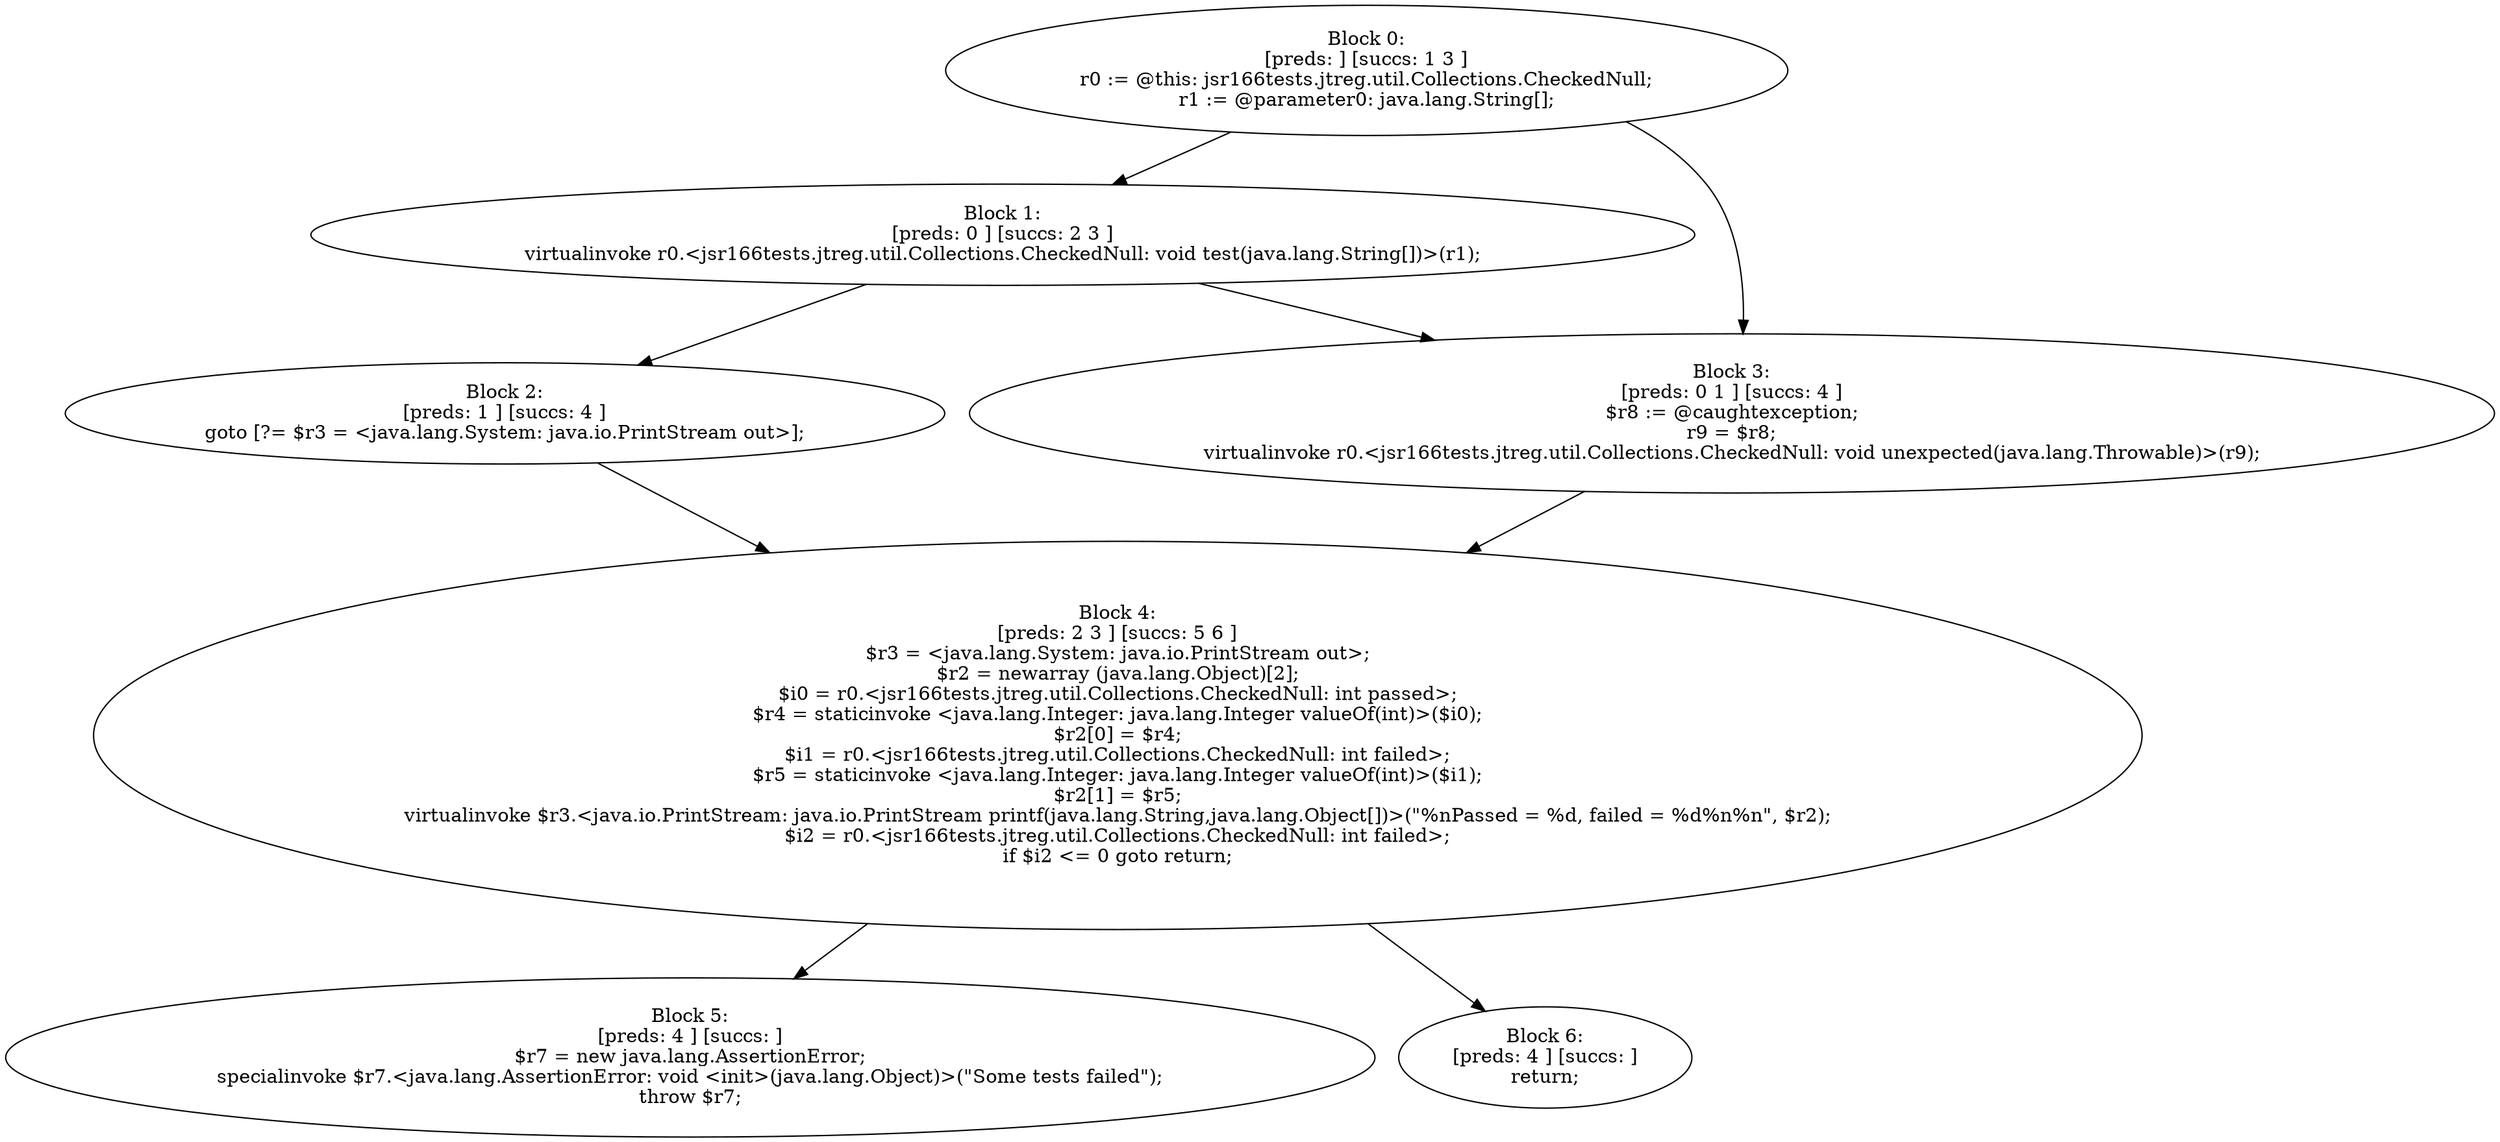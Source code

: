 digraph "unitGraph" {
    "Block 0:
[preds: ] [succs: 1 3 ]
r0 := @this: jsr166tests.jtreg.util.Collections.CheckedNull;
r1 := @parameter0: java.lang.String[];
"
    "Block 1:
[preds: 0 ] [succs: 2 3 ]
virtualinvoke r0.<jsr166tests.jtreg.util.Collections.CheckedNull: void test(java.lang.String[])>(r1);
"
    "Block 2:
[preds: 1 ] [succs: 4 ]
goto [?= $r3 = <java.lang.System: java.io.PrintStream out>];
"
    "Block 3:
[preds: 0 1 ] [succs: 4 ]
$r8 := @caughtexception;
r9 = $r8;
virtualinvoke r0.<jsr166tests.jtreg.util.Collections.CheckedNull: void unexpected(java.lang.Throwable)>(r9);
"
    "Block 4:
[preds: 2 3 ] [succs: 5 6 ]
$r3 = <java.lang.System: java.io.PrintStream out>;
$r2 = newarray (java.lang.Object)[2];
$i0 = r0.<jsr166tests.jtreg.util.Collections.CheckedNull: int passed>;
$r4 = staticinvoke <java.lang.Integer: java.lang.Integer valueOf(int)>($i0);
$r2[0] = $r4;
$i1 = r0.<jsr166tests.jtreg.util.Collections.CheckedNull: int failed>;
$r5 = staticinvoke <java.lang.Integer: java.lang.Integer valueOf(int)>($i1);
$r2[1] = $r5;
virtualinvoke $r3.<java.io.PrintStream: java.io.PrintStream printf(java.lang.String,java.lang.Object[])>(\"%nPassed = %d, failed = %d%n%n\", $r2);
$i2 = r0.<jsr166tests.jtreg.util.Collections.CheckedNull: int failed>;
if $i2 <= 0 goto return;
"
    "Block 5:
[preds: 4 ] [succs: ]
$r7 = new java.lang.AssertionError;
specialinvoke $r7.<java.lang.AssertionError: void <init>(java.lang.Object)>(\"Some tests failed\");
throw $r7;
"
    "Block 6:
[preds: 4 ] [succs: ]
return;
"
    "Block 0:
[preds: ] [succs: 1 3 ]
r0 := @this: jsr166tests.jtreg.util.Collections.CheckedNull;
r1 := @parameter0: java.lang.String[];
"->"Block 1:
[preds: 0 ] [succs: 2 3 ]
virtualinvoke r0.<jsr166tests.jtreg.util.Collections.CheckedNull: void test(java.lang.String[])>(r1);
";
    "Block 0:
[preds: ] [succs: 1 3 ]
r0 := @this: jsr166tests.jtreg.util.Collections.CheckedNull;
r1 := @parameter0: java.lang.String[];
"->"Block 3:
[preds: 0 1 ] [succs: 4 ]
$r8 := @caughtexception;
r9 = $r8;
virtualinvoke r0.<jsr166tests.jtreg.util.Collections.CheckedNull: void unexpected(java.lang.Throwable)>(r9);
";
    "Block 1:
[preds: 0 ] [succs: 2 3 ]
virtualinvoke r0.<jsr166tests.jtreg.util.Collections.CheckedNull: void test(java.lang.String[])>(r1);
"->"Block 2:
[preds: 1 ] [succs: 4 ]
goto [?= $r3 = <java.lang.System: java.io.PrintStream out>];
";
    "Block 1:
[preds: 0 ] [succs: 2 3 ]
virtualinvoke r0.<jsr166tests.jtreg.util.Collections.CheckedNull: void test(java.lang.String[])>(r1);
"->"Block 3:
[preds: 0 1 ] [succs: 4 ]
$r8 := @caughtexception;
r9 = $r8;
virtualinvoke r0.<jsr166tests.jtreg.util.Collections.CheckedNull: void unexpected(java.lang.Throwable)>(r9);
";
    "Block 2:
[preds: 1 ] [succs: 4 ]
goto [?= $r3 = <java.lang.System: java.io.PrintStream out>];
"->"Block 4:
[preds: 2 3 ] [succs: 5 6 ]
$r3 = <java.lang.System: java.io.PrintStream out>;
$r2 = newarray (java.lang.Object)[2];
$i0 = r0.<jsr166tests.jtreg.util.Collections.CheckedNull: int passed>;
$r4 = staticinvoke <java.lang.Integer: java.lang.Integer valueOf(int)>($i0);
$r2[0] = $r4;
$i1 = r0.<jsr166tests.jtreg.util.Collections.CheckedNull: int failed>;
$r5 = staticinvoke <java.lang.Integer: java.lang.Integer valueOf(int)>($i1);
$r2[1] = $r5;
virtualinvoke $r3.<java.io.PrintStream: java.io.PrintStream printf(java.lang.String,java.lang.Object[])>(\"%nPassed = %d, failed = %d%n%n\", $r2);
$i2 = r0.<jsr166tests.jtreg.util.Collections.CheckedNull: int failed>;
if $i2 <= 0 goto return;
";
    "Block 3:
[preds: 0 1 ] [succs: 4 ]
$r8 := @caughtexception;
r9 = $r8;
virtualinvoke r0.<jsr166tests.jtreg.util.Collections.CheckedNull: void unexpected(java.lang.Throwable)>(r9);
"->"Block 4:
[preds: 2 3 ] [succs: 5 6 ]
$r3 = <java.lang.System: java.io.PrintStream out>;
$r2 = newarray (java.lang.Object)[2];
$i0 = r0.<jsr166tests.jtreg.util.Collections.CheckedNull: int passed>;
$r4 = staticinvoke <java.lang.Integer: java.lang.Integer valueOf(int)>($i0);
$r2[0] = $r4;
$i1 = r0.<jsr166tests.jtreg.util.Collections.CheckedNull: int failed>;
$r5 = staticinvoke <java.lang.Integer: java.lang.Integer valueOf(int)>($i1);
$r2[1] = $r5;
virtualinvoke $r3.<java.io.PrintStream: java.io.PrintStream printf(java.lang.String,java.lang.Object[])>(\"%nPassed = %d, failed = %d%n%n\", $r2);
$i2 = r0.<jsr166tests.jtreg.util.Collections.CheckedNull: int failed>;
if $i2 <= 0 goto return;
";
    "Block 4:
[preds: 2 3 ] [succs: 5 6 ]
$r3 = <java.lang.System: java.io.PrintStream out>;
$r2 = newarray (java.lang.Object)[2];
$i0 = r0.<jsr166tests.jtreg.util.Collections.CheckedNull: int passed>;
$r4 = staticinvoke <java.lang.Integer: java.lang.Integer valueOf(int)>($i0);
$r2[0] = $r4;
$i1 = r0.<jsr166tests.jtreg.util.Collections.CheckedNull: int failed>;
$r5 = staticinvoke <java.lang.Integer: java.lang.Integer valueOf(int)>($i1);
$r2[1] = $r5;
virtualinvoke $r3.<java.io.PrintStream: java.io.PrintStream printf(java.lang.String,java.lang.Object[])>(\"%nPassed = %d, failed = %d%n%n\", $r2);
$i2 = r0.<jsr166tests.jtreg.util.Collections.CheckedNull: int failed>;
if $i2 <= 0 goto return;
"->"Block 5:
[preds: 4 ] [succs: ]
$r7 = new java.lang.AssertionError;
specialinvoke $r7.<java.lang.AssertionError: void <init>(java.lang.Object)>(\"Some tests failed\");
throw $r7;
";
    "Block 4:
[preds: 2 3 ] [succs: 5 6 ]
$r3 = <java.lang.System: java.io.PrintStream out>;
$r2 = newarray (java.lang.Object)[2];
$i0 = r0.<jsr166tests.jtreg.util.Collections.CheckedNull: int passed>;
$r4 = staticinvoke <java.lang.Integer: java.lang.Integer valueOf(int)>($i0);
$r2[0] = $r4;
$i1 = r0.<jsr166tests.jtreg.util.Collections.CheckedNull: int failed>;
$r5 = staticinvoke <java.lang.Integer: java.lang.Integer valueOf(int)>($i1);
$r2[1] = $r5;
virtualinvoke $r3.<java.io.PrintStream: java.io.PrintStream printf(java.lang.String,java.lang.Object[])>(\"%nPassed = %d, failed = %d%n%n\", $r2);
$i2 = r0.<jsr166tests.jtreg.util.Collections.CheckedNull: int failed>;
if $i2 <= 0 goto return;
"->"Block 6:
[preds: 4 ] [succs: ]
return;
";
}
